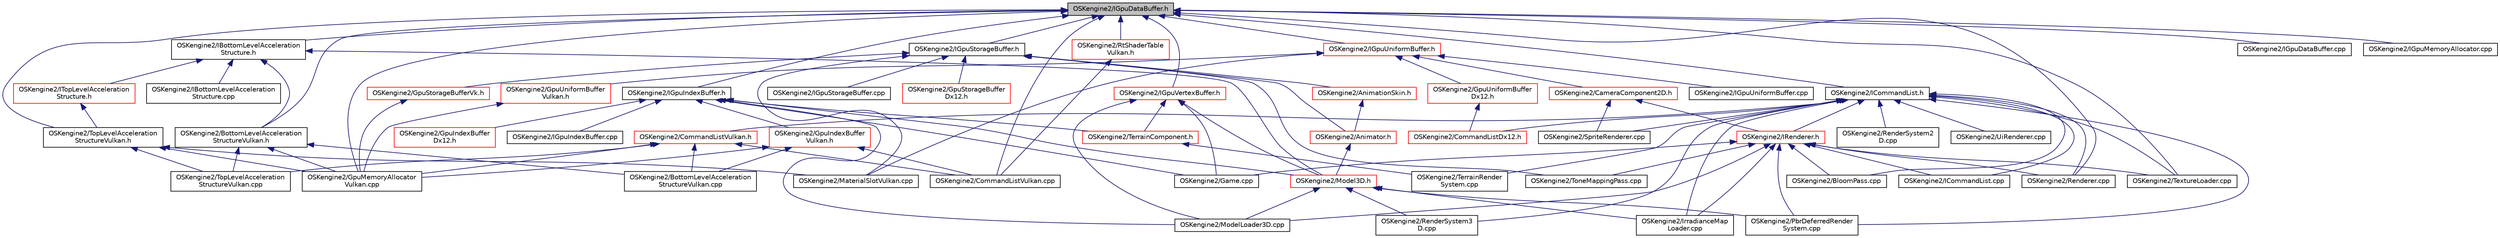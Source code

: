digraph "OSKengine2/IGpuDataBuffer.h"
{
 // LATEX_PDF_SIZE
  edge [fontname="Helvetica",fontsize="10",labelfontname="Helvetica",labelfontsize="10"];
  node [fontname="Helvetica",fontsize="10",shape=record];
  Node1 [label="OSKengine2/IGpuDataBuffer.h",height=0.2,width=0.4,color="black", fillcolor="grey75", style="filled", fontcolor="black",tooltip=" "];
  Node1 -> Node2 [dir="back",color="midnightblue",fontsize="10",style="solid"];
  Node2 [label="OSKengine2/BottomLevelAcceleration\lStructureVulkan.h",height=0.2,width=0.4,color="black", fillcolor="white", style="filled",URL="$_bottom_level_acceleration_structure_vulkan_8h.html",tooltip=" "];
  Node2 -> Node3 [dir="back",color="midnightblue",fontsize="10",style="solid"];
  Node3 [label="OSKengine2/BottomLevelAcceleration\lStructureVulkan.cpp",height=0.2,width=0.4,color="black", fillcolor="white", style="filled",URL="$_bottom_level_acceleration_structure_vulkan_8cpp.html",tooltip=" "];
  Node2 -> Node4 [dir="back",color="midnightblue",fontsize="10",style="solid"];
  Node4 [label="OSKengine2/GpuMemoryAllocator\lVulkan.cpp",height=0.2,width=0.4,color="black", fillcolor="white", style="filled",URL="$_gpu_memory_allocator_vulkan_8cpp.html",tooltip=" "];
  Node2 -> Node5 [dir="back",color="midnightblue",fontsize="10",style="solid"];
  Node5 [label="OSKengine2/TopLevelAcceleration\lStructureVulkan.cpp",height=0.2,width=0.4,color="black", fillcolor="white", style="filled",URL="$_top_level_acceleration_structure_vulkan_8cpp.html",tooltip=" "];
  Node1 -> Node6 [dir="back",color="midnightblue",fontsize="10",style="solid"];
  Node6 [label="OSKengine2/CommandListVulkan.cpp",height=0.2,width=0.4,color="black", fillcolor="white", style="filled",URL="$_command_list_vulkan_8cpp.html",tooltip=" "];
  Node1 -> Node4 [dir="back",color="midnightblue",fontsize="10",style="solid"];
  Node1 -> Node7 [dir="back",color="midnightblue",fontsize="10",style="solid"];
  Node7 [label="OSKengine2/IBottomLevelAcceleration\lStructure.h",height=0.2,width=0.4,color="black", fillcolor="white", style="filled",URL="$_i_bottom_level_acceleration_structure_8h.html",tooltip=" "];
  Node7 -> Node2 [dir="back",color="midnightblue",fontsize="10",style="solid"];
  Node7 -> Node8 [dir="back",color="midnightblue",fontsize="10",style="solid"];
  Node8 [label="OSKengine2/IBottomLevelAcceleration\lStructure.cpp",height=0.2,width=0.4,color="black", fillcolor="white", style="filled",URL="$_i_bottom_level_acceleration_structure_8cpp.html",tooltip=" "];
  Node7 -> Node9 [dir="back",color="midnightblue",fontsize="10",style="solid"];
  Node9 [label="OSKengine2/ITopLevelAcceleration\lStructure.h",height=0.2,width=0.4,color="red", fillcolor="white", style="filled",URL="$_i_top_level_acceleration_structure_8h.html",tooltip=" "];
  Node9 -> Node11 [dir="back",color="midnightblue",fontsize="10",style="solid"];
  Node11 [label="OSKengine2/TopLevelAcceleration\lStructureVulkan.h",height=0.2,width=0.4,color="black", fillcolor="white", style="filled",URL="$_top_level_acceleration_structure_vulkan_8h.html",tooltip=" "];
  Node11 -> Node4 [dir="back",color="midnightblue",fontsize="10",style="solid"];
  Node11 -> Node12 [dir="back",color="midnightblue",fontsize="10",style="solid"];
  Node12 [label="OSKengine2/MaterialSlotVulkan.cpp",height=0.2,width=0.4,color="black", fillcolor="white", style="filled",URL="$_material_slot_vulkan_8cpp.html",tooltip=" "];
  Node11 -> Node5 [dir="back",color="midnightblue",fontsize="10",style="solid"];
  Node7 -> Node13 [dir="back",color="midnightblue",fontsize="10",style="solid"];
  Node13 [label="OSKengine2/Model3D.h",height=0.2,width=0.4,color="red", fillcolor="white", style="filled",URL="$_model3_d_8h.html",tooltip=" "];
  Node13 -> Node21 [dir="back",color="midnightblue",fontsize="10",style="solid"];
  Node21 [label="OSKengine2/IrradianceMap\lLoader.cpp",height=0.2,width=0.4,color="black", fillcolor="white", style="filled",URL="$_irradiance_map_loader_8cpp.html",tooltip=" "];
  Node13 -> Node17 [dir="back",color="midnightblue",fontsize="10",style="solid"];
  Node17 [label="OSKengine2/ModelLoader3D.cpp",height=0.2,width=0.4,color="black", fillcolor="white", style="filled",URL="$_model_loader3_d_8cpp.html",tooltip=" "];
  Node13 -> Node24 [dir="back",color="midnightblue",fontsize="10",style="solid"];
  Node24 [label="OSKengine2/PbrDeferredRender\lSystem.cpp",height=0.2,width=0.4,color="black", fillcolor="white", style="filled",URL="$_pbr_deferred_render_system_8cpp.html",tooltip=" "];
  Node13 -> Node25 [dir="back",color="midnightblue",fontsize="10",style="solid"];
  Node25 [label="OSKengine2/RenderSystem3\lD.cpp",height=0.2,width=0.4,color="black", fillcolor="white", style="filled",URL="$_render_system3_d_8cpp.html",tooltip=" "];
  Node1 -> Node30 [dir="back",color="midnightblue",fontsize="10",style="solid"];
  Node30 [label="OSKengine2/ICommandList.h",height=0.2,width=0.4,color="black", fillcolor="white", style="filled",URL="$_i_command_list_8h.html",tooltip=" "];
  Node30 -> Node31 [dir="back",color="midnightblue",fontsize="10",style="solid"];
  Node31 [label="OSKengine2/BloomPass.cpp",height=0.2,width=0.4,color="black", fillcolor="white", style="filled",URL="$_bloom_pass_8cpp.html",tooltip=" "];
  Node30 -> Node32 [dir="back",color="midnightblue",fontsize="10",style="solid"];
  Node32 [label="OSKengine2/CommandListDx12.h",height=0.2,width=0.4,color="red", fillcolor="white", style="filled",URL="$_command_list_dx12_8h.html",tooltip=" "];
  Node30 -> Node36 [dir="back",color="midnightblue",fontsize="10",style="solid"];
  Node36 [label="OSKengine2/CommandListVulkan.h",height=0.2,width=0.4,color="red", fillcolor="white", style="filled",URL="$_command_list_vulkan_8h.html",tooltip=" "];
  Node36 -> Node3 [dir="back",color="midnightblue",fontsize="10",style="solid"];
  Node36 -> Node6 [dir="back",color="midnightblue",fontsize="10",style="solid"];
  Node36 -> Node4 [dir="back",color="midnightblue",fontsize="10",style="solid"];
  Node36 -> Node5 [dir="back",color="midnightblue",fontsize="10",style="solid"];
  Node30 -> Node39 [dir="back",color="midnightblue",fontsize="10",style="solid"];
  Node39 [label="OSKengine2/ICommandList.cpp",height=0.2,width=0.4,color="black", fillcolor="white", style="filled",URL="$_i_command_list_8cpp.html",tooltip=" "];
  Node30 -> Node40 [dir="back",color="midnightblue",fontsize="10",style="solid"];
  Node40 [label="OSKengine2/IRenderer.h",height=0.2,width=0.4,color="red", fillcolor="white", style="filled",URL="$_i_renderer_8h.html",tooltip=" "];
  Node40 -> Node31 [dir="back",color="midnightblue",fontsize="10",style="solid"];
  Node40 -> Node49 [dir="back",color="midnightblue",fontsize="10",style="solid"];
  Node49 [label="OSKengine2/Game.cpp",height=0.2,width=0.4,color="black", fillcolor="white", style="filled",URL="$_game_8cpp.html",tooltip=" "];
  Node40 -> Node39 [dir="back",color="midnightblue",fontsize="10",style="solid"];
  Node40 -> Node21 [dir="back",color="midnightblue",fontsize="10",style="solid"];
  Node40 -> Node17 [dir="back",color="midnightblue",fontsize="10",style="solid"];
  Node40 -> Node24 [dir="back",color="midnightblue",fontsize="10",style="solid"];
  Node40 -> Node67 [dir="back",color="midnightblue",fontsize="10",style="solid"];
  Node67 [label="OSKengine2/Renderer.cpp",height=0.2,width=0.4,color="black", fillcolor="white", style="filled",URL="$_renderer_8cpp.html",tooltip=" "];
  Node40 -> Node89 [dir="back",color="midnightblue",fontsize="10",style="solid"];
  Node89 [label="OSKengine2/TextureLoader.cpp",height=0.2,width=0.4,color="black", fillcolor="white", style="filled",URL="$_texture_loader_8cpp.html",tooltip=" "];
  Node40 -> Node90 [dir="back",color="midnightblue",fontsize="10",style="solid"];
  Node90 [label="OSKengine2/ToneMappingPass.cpp",height=0.2,width=0.4,color="black", fillcolor="white", style="filled",URL="$_tone_mapping_pass_8cpp.html",tooltip=" "];
  Node30 -> Node21 [dir="back",color="midnightblue",fontsize="10",style="solid"];
  Node30 -> Node24 [dir="back",color="midnightblue",fontsize="10",style="solid"];
  Node30 -> Node66 [dir="back",color="midnightblue",fontsize="10",style="solid"];
  Node66 [label="OSKengine2/RenderSystem2\lD.cpp",height=0.2,width=0.4,color="black", fillcolor="white", style="filled",URL="$_render_system2_d_8cpp.html",tooltip=" "];
  Node30 -> Node25 [dir="back",color="midnightblue",fontsize="10",style="solid"];
  Node30 -> Node67 [dir="back",color="midnightblue",fontsize="10",style="solid"];
  Node30 -> Node95 [dir="back",color="midnightblue",fontsize="10",style="solid"];
  Node95 [label="OSKengine2/SpriteRenderer.cpp",height=0.2,width=0.4,color="black", fillcolor="white", style="filled",URL="$_sprite_renderer_8cpp.html",tooltip=" "];
  Node30 -> Node68 [dir="back",color="midnightblue",fontsize="10",style="solid"];
  Node68 [label="OSKengine2/TerrainRender\lSystem.cpp",height=0.2,width=0.4,color="black", fillcolor="white", style="filled",URL="$_terrain_render_system_8cpp.html",tooltip=" "];
  Node30 -> Node89 [dir="back",color="midnightblue",fontsize="10",style="solid"];
  Node30 -> Node96 [dir="back",color="midnightblue",fontsize="10",style="solid"];
  Node96 [label="OSKengine2/UiRenderer.cpp",height=0.2,width=0.4,color="black", fillcolor="white", style="filled",URL="$_ui_renderer_8cpp.html",tooltip=" "];
  Node1 -> Node76 [dir="back",color="midnightblue",fontsize="10",style="solid"];
  Node76 [label="OSKengine2/IGpuDataBuffer.cpp",height=0.2,width=0.4,color="black", fillcolor="white", style="filled",URL="$_i_gpu_data_buffer_8cpp.html",tooltip=" "];
  Node1 -> Node97 [dir="back",color="midnightblue",fontsize="10",style="solid"];
  Node97 [label="OSKengine2/IGpuIndexBuffer.h",height=0.2,width=0.4,color="black", fillcolor="white", style="filled",URL="$_i_gpu_index_buffer_8h.html",tooltip=" "];
  Node97 -> Node49 [dir="back",color="midnightblue",fontsize="10",style="solid"];
  Node97 -> Node98 [dir="back",color="midnightblue",fontsize="10",style="solid"];
  Node98 [label="OSKengine2/GpuIndexBuffer\lDx12.h",height=0.2,width=0.4,color="red", fillcolor="white", style="filled",URL="$_gpu_index_buffer_dx12_8h.html",tooltip=" "];
  Node97 -> Node100 [dir="back",color="midnightblue",fontsize="10",style="solid"];
  Node100 [label="OSKengine2/GpuIndexBuffer\lVulkan.h",height=0.2,width=0.4,color="red", fillcolor="white", style="filled",URL="$_gpu_index_buffer_vulkan_8h.html",tooltip=" "];
  Node100 -> Node3 [dir="back",color="midnightblue",fontsize="10",style="solid"];
  Node100 -> Node6 [dir="back",color="midnightblue",fontsize="10",style="solid"];
  Node100 -> Node4 [dir="back",color="midnightblue",fontsize="10",style="solid"];
  Node97 -> Node102 [dir="back",color="midnightblue",fontsize="10",style="solid"];
  Node102 [label="OSKengine2/IGpuIndexBuffer.cpp",height=0.2,width=0.4,color="black", fillcolor="white", style="filled",URL="$_i_gpu_index_buffer_8cpp.html",tooltip=" "];
  Node97 -> Node13 [dir="back",color="midnightblue",fontsize="10",style="solid"];
  Node97 -> Node17 [dir="back",color="midnightblue",fontsize="10",style="solid"];
  Node97 -> Node103 [dir="back",color="midnightblue",fontsize="10",style="solid"];
  Node103 [label="OSKengine2/TerrainComponent.h",height=0.2,width=0.4,color="red", fillcolor="white", style="filled",URL="$_terrain_component_8h.html",tooltip=" "];
  Node103 -> Node68 [dir="back",color="midnightblue",fontsize="10",style="solid"];
  Node1 -> Node77 [dir="back",color="midnightblue",fontsize="10",style="solid"];
  Node77 [label="OSKengine2/IGpuMemoryAllocator.cpp",height=0.2,width=0.4,color="black", fillcolor="white", style="filled",URL="$_i_gpu_memory_allocator_8cpp.html",tooltip=" "];
  Node1 -> Node106 [dir="back",color="midnightblue",fontsize="10",style="solid"];
  Node106 [label="OSKengine2/IGpuStorageBuffer.h",height=0.2,width=0.4,color="black", fillcolor="white", style="filled",URL="$_i_gpu_storage_buffer_8h.html",tooltip=" "];
  Node106 -> Node107 [dir="back",color="midnightblue",fontsize="10",style="solid"];
  Node107 [label="OSKengine2/AnimationSkin.h",height=0.2,width=0.4,color="red", fillcolor="white", style="filled",URL="$_animation_skin_8h.html",tooltip=" "];
  Node107 -> Node109 [dir="back",color="midnightblue",fontsize="10",style="solid"];
  Node109 [label="OSKengine2/Animator.h",height=0.2,width=0.4,color="red", fillcolor="white", style="filled",URL="$_animator_8h.html",tooltip=" "];
  Node109 -> Node13 [dir="back",color="midnightblue",fontsize="10",style="solid"];
  Node106 -> Node109 [dir="back",color="midnightblue",fontsize="10",style="solid"];
  Node106 -> Node112 [dir="back",color="midnightblue",fontsize="10",style="solid"];
  Node112 [label="OSKengine2/GpuStorageBuffer\lDx12.h",height=0.2,width=0.4,color="red", fillcolor="white", style="filled",URL="$_gpu_storage_buffer_dx12_8h.html",tooltip=" "];
  Node106 -> Node114 [dir="back",color="midnightblue",fontsize="10",style="solid"];
  Node114 [label="OSKengine2/GpuStorageBufferVk.h",height=0.2,width=0.4,color="red", fillcolor="white", style="filled",URL="$_gpu_storage_buffer_vk_8h.html",tooltip=" "];
  Node114 -> Node4 [dir="back",color="midnightblue",fontsize="10",style="solid"];
  Node106 -> Node116 [dir="back",color="midnightblue",fontsize="10",style="solid"];
  Node116 [label="OSKengine2/IGpuStorageBuffer.cpp",height=0.2,width=0.4,color="black", fillcolor="white", style="filled",URL="$_i_gpu_storage_buffer_8cpp.html",tooltip=" "];
  Node106 -> Node12 [dir="back",color="midnightblue",fontsize="10",style="solid"];
  Node106 -> Node90 [dir="back",color="midnightblue",fontsize="10",style="solid"];
  Node1 -> Node117 [dir="back",color="midnightblue",fontsize="10",style="solid"];
  Node117 [label="OSKengine2/IGpuUniformBuffer.h",height=0.2,width=0.4,color="red", fillcolor="white", style="filled",URL="$_i_gpu_uniform_buffer_8h.html",tooltip=" "];
  Node117 -> Node118 [dir="back",color="midnightblue",fontsize="10",style="solid"];
  Node118 [label="OSKengine2/CameraComponent2D.h",height=0.2,width=0.4,color="red", fillcolor="white", style="filled",URL="$_camera_component2_d_8h.html",tooltip=" "];
  Node118 -> Node40 [dir="back",color="midnightblue",fontsize="10",style="solid"];
  Node118 -> Node95 [dir="back",color="midnightblue",fontsize="10",style="solid"];
  Node117 -> Node120 [dir="back",color="midnightblue",fontsize="10",style="solid"];
  Node120 [label="OSKengine2/GpuUniformBuffer\lDx12.h",height=0.2,width=0.4,color="red", fillcolor="white", style="filled",URL="$_gpu_uniform_buffer_dx12_8h.html",tooltip=" "];
  Node120 -> Node32 [dir="back",color="midnightblue",fontsize="10",style="solid"];
  Node117 -> Node123 [dir="back",color="midnightblue",fontsize="10",style="solid"];
  Node123 [label="OSKengine2/GpuUniformBuffer\lVulkan.h",height=0.2,width=0.4,color="red", fillcolor="white", style="filled",URL="$_gpu_uniform_buffer_vulkan_8h.html",tooltip=" "];
  Node123 -> Node4 [dir="back",color="midnightblue",fontsize="10",style="solid"];
  Node117 -> Node125 [dir="back",color="midnightblue",fontsize="10",style="solid"];
  Node125 [label="OSKengine2/IGpuUniformBuffer.cpp",height=0.2,width=0.4,color="black", fillcolor="white", style="filled",URL="$_i_gpu_uniform_buffer_8cpp.html",tooltip=" "];
  Node117 -> Node12 [dir="back",color="midnightblue",fontsize="10",style="solid"];
  Node1 -> Node128 [dir="back",color="midnightblue",fontsize="10",style="solid"];
  Node128 [label="OSKengine2/IGpuVertexBuffer.h",height=0.2,width=0.4,color="red", fillcolor="white", style="filled",URL="$_i_gpu_vertex_buffer_8h.html",tooltip=" "];
  Node128 -> Node49 [dir="back",color="midnightblue",fontsize="10",style="solid"];
  Node128 -> Node13 [dir="back",color="midnightblue",fontsize="10",style="solid"];
  Node128 -> Node17 [dir="back",color="midnightblue",fontsize="10",style="solid"];
  Node128 -> Node103 [dir="back",color="midnightblue",fontsize="10",style="solid"];
  Node1 -> Node67 [dir="back",color="midnightblue",fontsize="10",style="solid"];
  Node1 -> Node134 [dir="back",color="midnightblue",fontsize="10",style="solid"];
  Node134 [label="OSKengine2/RtShaderTable\lVulkan.h",height=0.2,width=0.4,color="red", fillcolor="white", style="filled",URL="$_rt_shader_table_vulkan_8h.html",tooltip=" "];
  Node134 -> Node6 [dir="back",color="midnightblue",fontsize="10",style="solid"];
  Node1 -> Node89 [dir="back",color="midnightblue",fontsize="10",style="solid"];
  Node1 -> Node11 [dir="back",color="midnightblue",fontsize="10",style="solid"];
}
